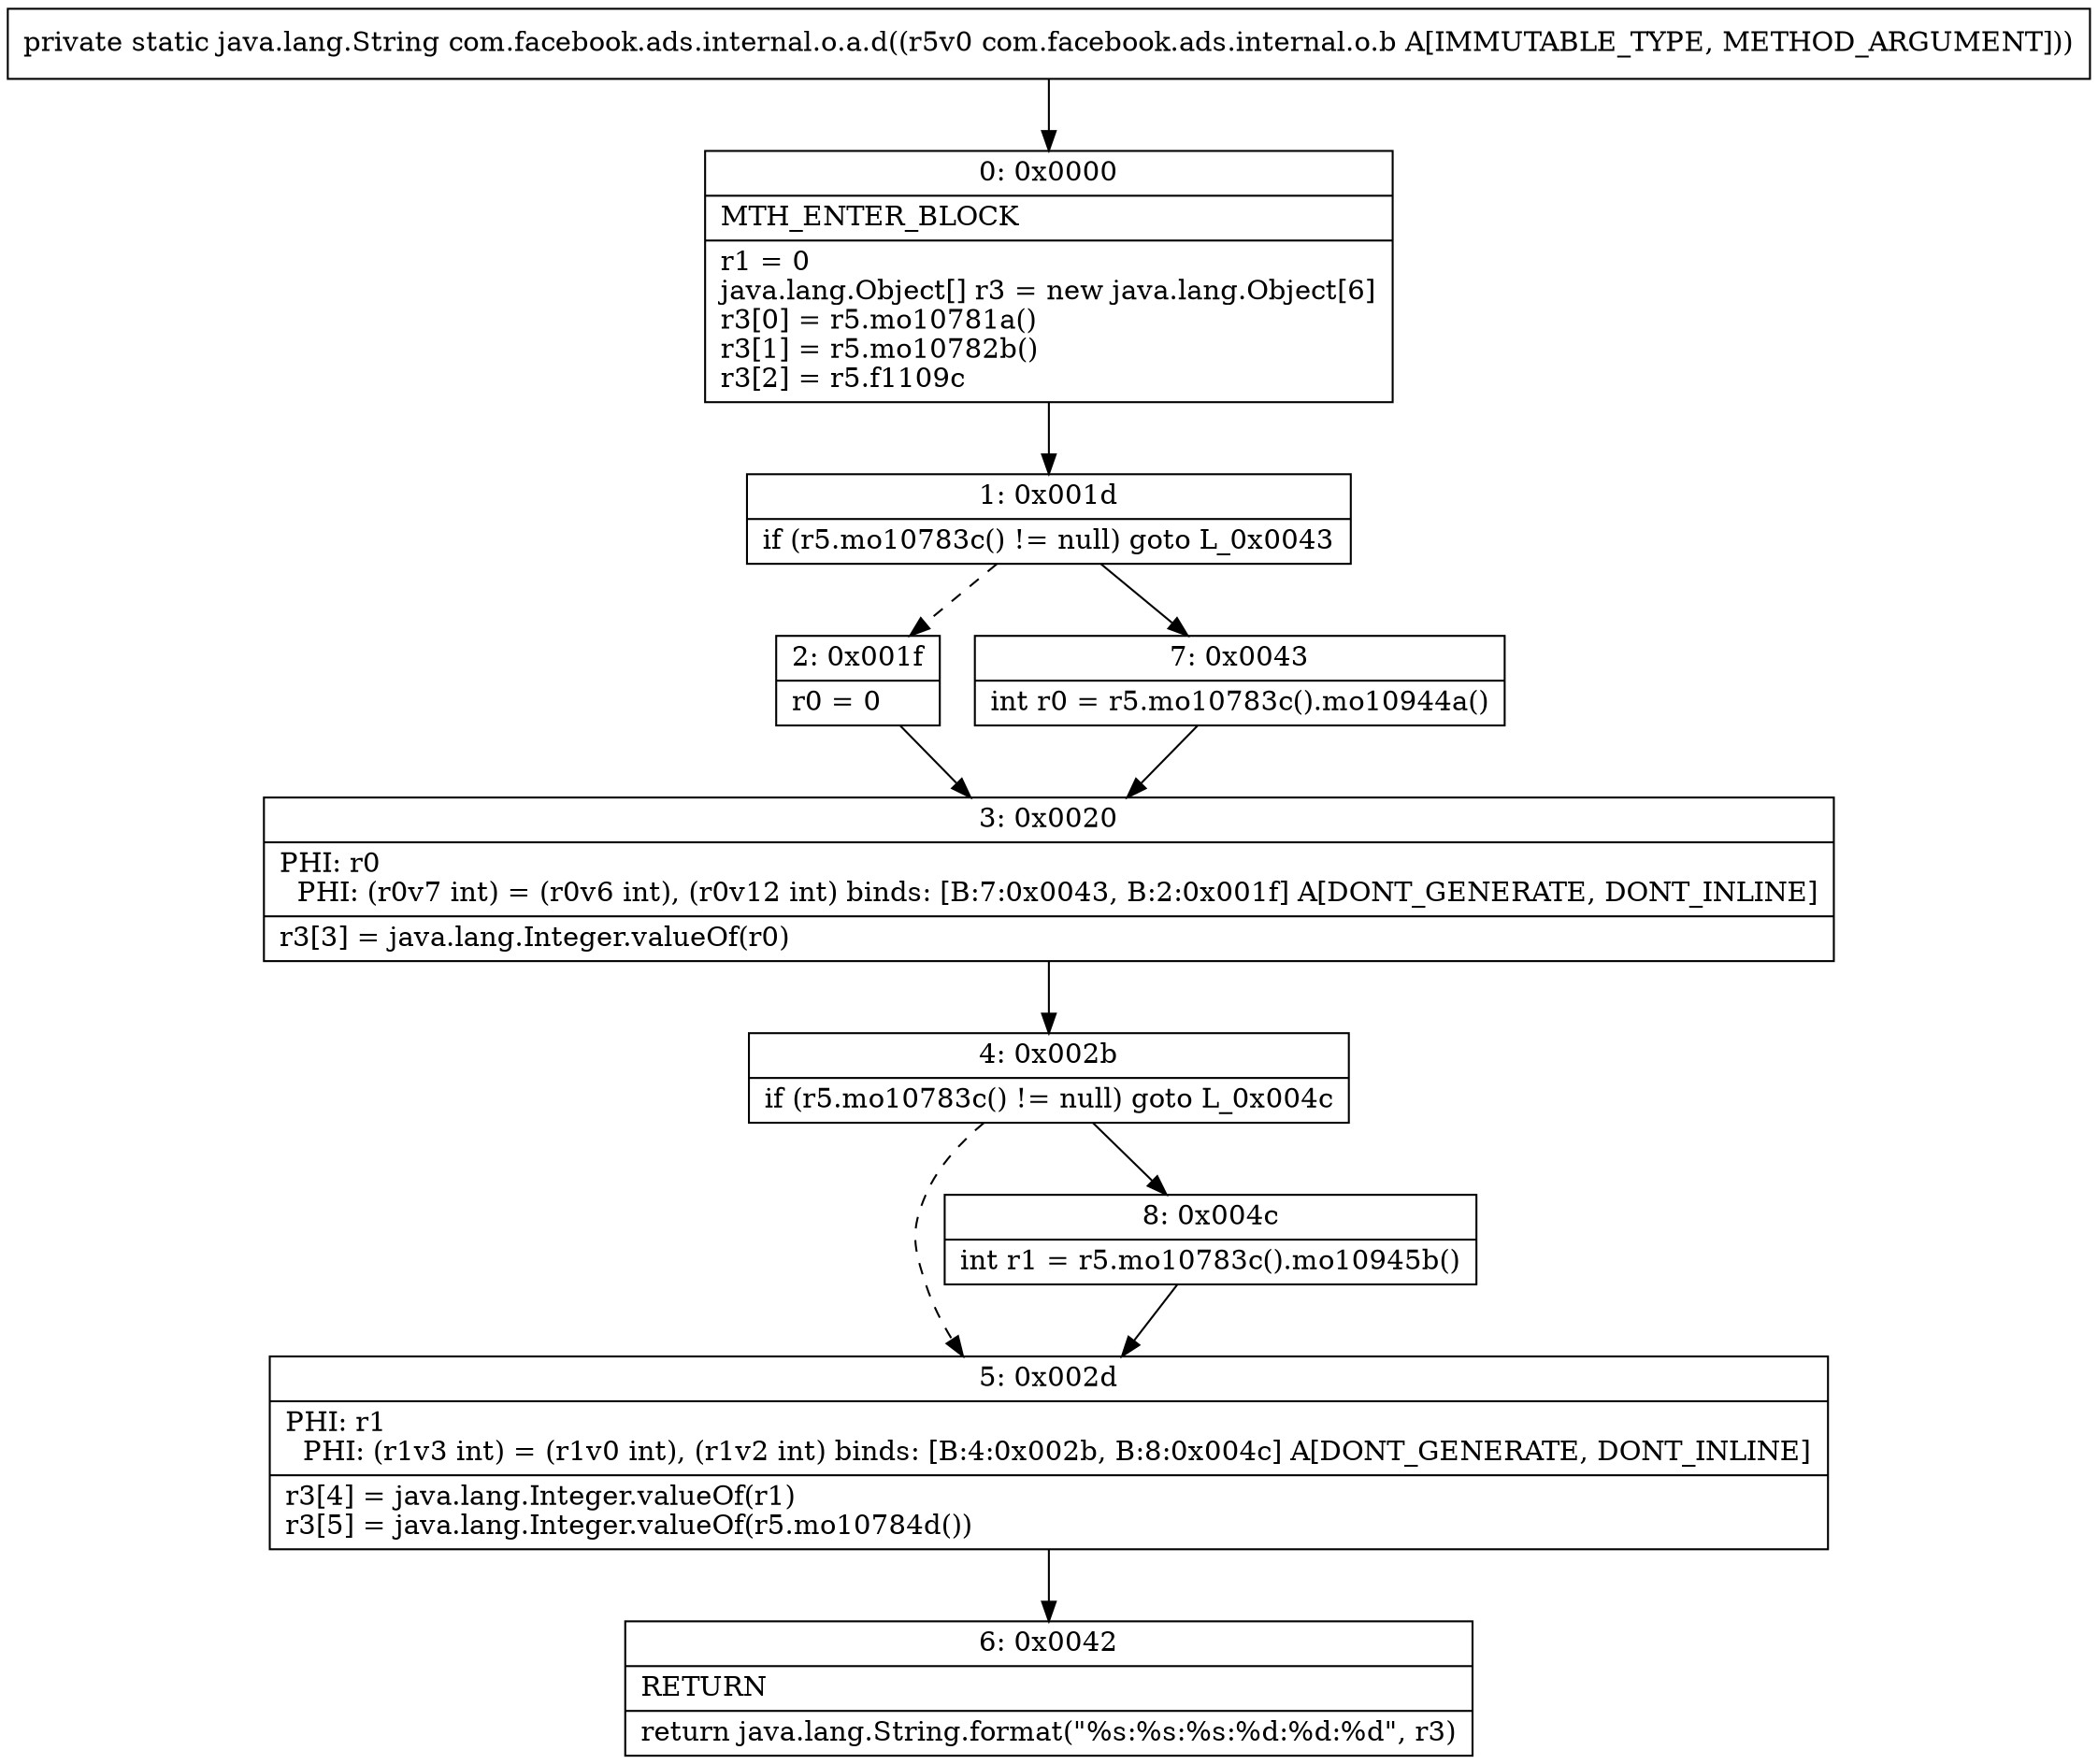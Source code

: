 digraph "CFG forcom.facebook.ads.internal.o.a.d(Lcom\/facebook\/ads\/internal\/o\/b;)Ljava\/lang\/String;" {
Node_0 [shape=record,label="{0\:\ 0x0000|MTH_ENTER_BLOCK\l|r1 = 0\ljava.lang.Object[] r3 = new java.lang.Object[6]\lr3[0] = r5.mo10781a()\lr3[1] = r5.mo10782b()\lr3[2] = r5.f1109c\l}"];
Node_1 [shape=record,label="{1\:\ 0x001d|if (r5.mo10783c() != null) goto L_0x0043\l}"];
Node_2 [shape=record,label="{2\:\ 0x001f|r0 = 0\l}"];
Node_3 [shape=record,label="{3\:\ 0x0020|PHI: r0 \l  PHI: (r0v7 int) = (r0v6 int), (r0v12 int) binds: [B:7:0x0043, B:2:0x001f] A[DONT_GENERATE, DONT_INLINE]\l|r3[3] = java.lang.Integer.valueOf(r0)\l}"];
Node_4 [shape=record,label="{4\:\ 0x002b|if (r5.mo10783c() != null) goto L_0x004c\l}"];
Node_5 [shape=record,label="{5\:\ 0x002d|PHI: r1 \l  PHI: (r1v3 int) = (r1v0 int), (r1v2 int) binds: [B:4:0x002b, B:8:0x004c] A[DONT_GENERATE, DONT_INLINE]\l|r3[4] = java.lang.Integer.valueOf(r1)\lr3[5] = java.lang.Integer.valueOf(r5.mo10784d())\l}"];
Node_6 [shape=record,label="{6\:\ 0x0042|RETURN\l|return java.lang.String.format(\"%s:%s:%s:%d:%d:%d\", r3)\l}"];
Node_7 [shape=record,label="{7\:\ 0x0043|int r0 = r5.mo10783c().mo10944a()\l}"];
Node_8 [shape=record,label="{8\:\ 0x004c|int r1 = r5.mo10783c().mo10945b()\l}"];
MethodNode[shape=record,label="{private static java.lang.String com.facebook.ads.internal.o.a.d((r5v0 com.facebook.ads.internal.o.b A[IMMUTABLE_TYPE, METHOD_ARGUMENT])) }"];
MethodNode -> Node_0;
Node_0 -> Node_1;
Node_1 -> Node_2[style=dashed];
Node_1 -> Node_7;
Node_2 -> Node_3;
Node_3 -> Node_4;
Node_4 -> Node_5[style=dashed];
Node_4 -> Node_8;
Node_5 -> Node_6;
Node_7 -> Node_3;
Node_8 -> Node_5;
}

